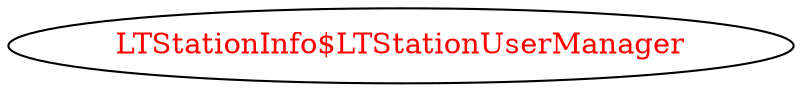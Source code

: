 digraph dependencyGraph {
 concentrate=true;
 ranksep="2.0";
 rankdir="LR"; 
 splines="ortho";
"LTStationInfo$LTStationUserManager" [fontcolor="red"];
}